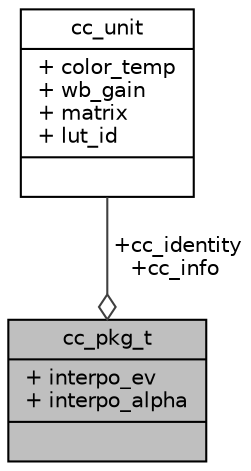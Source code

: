 digraph "cc_pkg_t"
{
 // INTERACTIVE_SVG=YES
 // LATEX_PDF_SIZE
  bgcolor="transparent";
  edge [fontname="Helvetica",fontsize="10",labelfontname="Helvetica",labelfontsize="10"];
  node [fontname="Helvetica",fontsize="10",shape=record];
  Node1 [label="{cc_pkg_t\n|+ interpo_ev\l+ interpo_alpha\l|}",height=0.2,width=0.4,color="black", fillcolor="grey75", style="filled", fontcolor="black",tooltip="Description of parameters of Color Correction algorithm."];
  Node2 -> Node1 [color="grey25",fontsize="10",style="solid",label=" +cc_identity\n+cc_info" ,arrowhead="odiamond",fontname="Helvetica"];
  Node2 [label="{cc_unit\n|+ color_temp\l+ wb_gain\l+ matrix\l+ lut_id\l|}",height=0.2,width=0.4,color="black",URL="$d5/dee/structcc__unit.html",tooltip="Description of parameters of Color Correction unit."];
}

